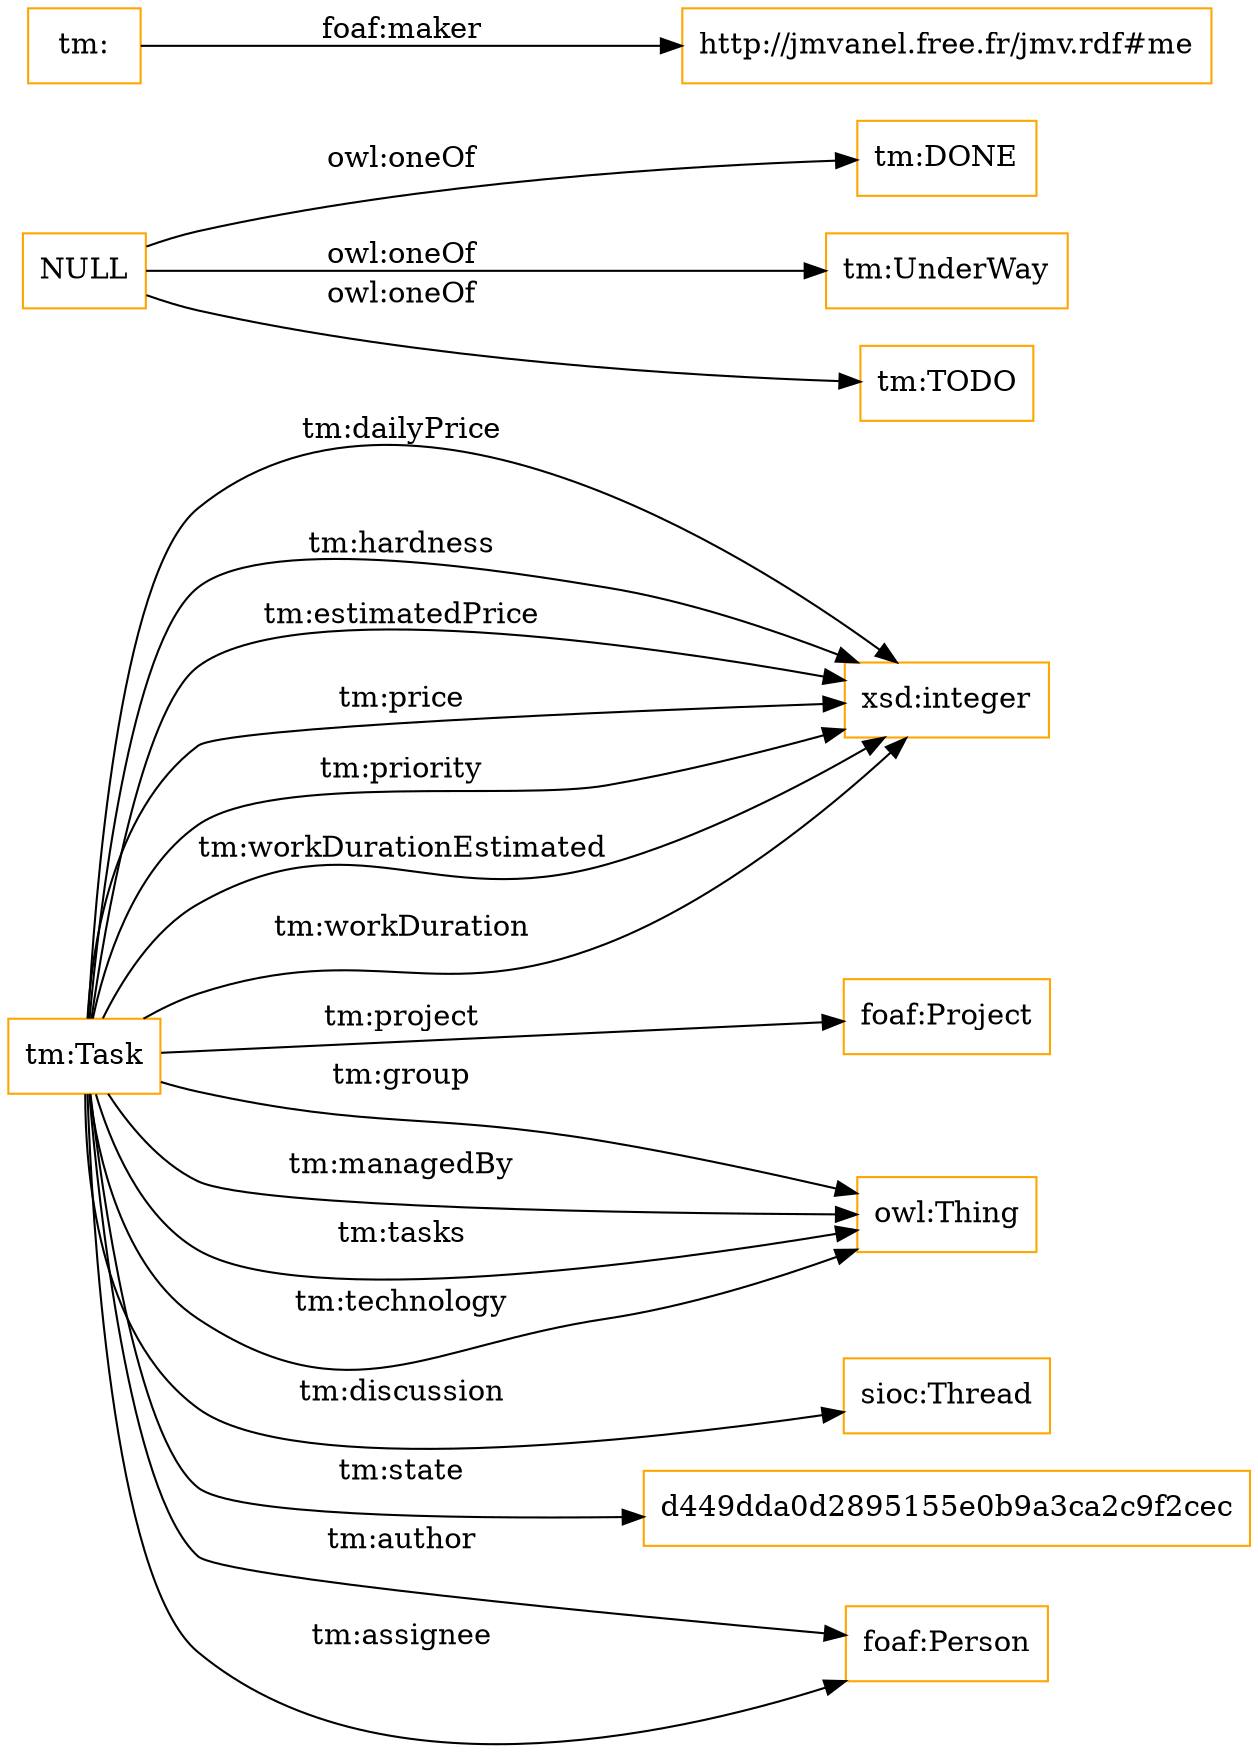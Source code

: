 digraph ar2dtool_diagram { 
rankdir=LR;
size="1501"
node [shape = rectangle, color="orange"]; "tm:Task" ; /*classes style*/
	"NULL" -> "tm:DONE" [ label = "owl:oneOf" ];
	"NULL" -> "tm:UnderWay" [ label = "owl:oneOf" ];
	"NULL" -> "tm:TODO" [ label = "owl:oneOf" ];
	"tm:" -> "http://jmvanel.free.fr/jmv.rdf#me" [ label = "foaf:maker" ];
	"tm:Task" -> "xsd:integer" [ label = "tm:dailyPrice" ];
	"tm:Task" -> "xsd:integer" [ label = "tm:hardness" ];
	"tm:Task" -> "foaf:Project" [ label = "tm:project" ];
	"tm:Task" -> "owl:Thing" [ label = "tm:group" ];
	"tm:Task" -> "xsd:integer" [ label = "tm:estimatedPrice" ];
	"tm:Task" -> "sioc:Thread" [ label = "tm:discussion" ];
	"tm:Task" -> "d449dda0d2895155e0b9a3ca2c9f2cec" [ label = "tm:state" ];
	"tm:Task" -> "foaf:Person" [ label = "tm:author" ];
	"tm:Task" -> "xsd:integer" [ label = "tm:price" ];
	"tm:Task" -> "xsd:integer" [ label = "tm:priority" ];
	"tm:Task" -> "xsd:integer" [ label = "tm:workDurationEstimated" ];
	"tm:Task" -> "owl:Thing" [ label = "tm:managedBy" ];
	"tm:Task" -> "xsd:integer" [ label = "tm:workDuration" ];
	"tm:Task" -> "owl:Thing" [ label = "tm:tasks" ];
	"tm:Task" -> "foaf:Person" [ label = "tm:assignee" ];
	"tm:Task" -> "owl:Thing" [ label = "tm:technology" ];

}

